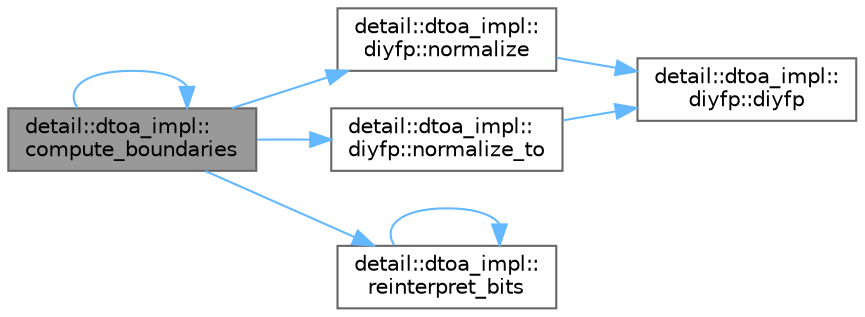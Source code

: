 digraph "detail::dtoa_impl::compute_boundaries"
{
 // LATEX_PDF_SIZE
  bgcolor="transparent";
  edge [fontname=Helvetica,fontsize=10,labelfontname=Helvetica,labelfontsize=10];
  node [fontname=Helvetica,fontsize=10,shape=box,height=0.2,width=0.4];
  rankdir="LR";
  Node1 [id="Node000001",label="detail::dtoa_impl::\lcompute_boundaries",height=0.2,width=0.4,color="gray40", fillcolor="grey60", style="filled", fontcolor="black",tooltip=" "];
  Node1 -> Node1 [id="edge8_Node000001_Node000001",color="steelblue1",style="solid",tooltip=" "];
  Node1 -> Node2 [id="edge9_Node000001_Node000002",color="steelblue1",style="solid",tooltip=" "];
  Node2 [id="Node000002",label="detail::dtoa_impl::\ldiyfp::normalize",height=0.2,width=0.4,color="grey40", fillcolor="white", style="filled",URL="$structdetail_1_1dtoa__impl_1_1diyfp.html#a5bad735c2cb50b194938a8a89b82f6ed",tooltip="normalize x such that the significand is >= 2^(q-1)"];
  Node2 -> Node3 [id="edge10_Node000002_Node000003",color="steelblue1",style="solid",tooltip=" "];
  Node3 [id="Node000003",label="detail::dtoa_impl::\ldiyfp::diyfp",height=0.2,width=0.4,color="grey40", fillcolor="white", style="filled",URL="$structdetail_1_1dtoa__impl_1_1diyfp.html#a7c8377d2b931fcb3088d54c41b99c53b",tooltip=" "];
  Node1 -> Node4 [id="edge11_Node000001_Node000004",color="steelblue1",style="solid",tooltip=" "];
  Node4 [id="Node000004",label="detail::dtoa_impl::\ldiyfp::normalize_to",height=0.2,width=0.4,color="grey40", fillcolor="white", style="filled",URL="$structdetail_1_1dtoa__impl_1_1diyfp.html#a5a9ce83c6c1663c9aaac7ffd9009b971",tooltip="normalize x such that the result has the exponent E"];
  Node4 -> Node3 [id="edge12_Node000004_Node000003",color="steelblue1",style="solid",tooltip=" "];
  Node1 -> Node5 [id="edge13_Node000001_Node000005",color="steelblue1",style="solid",tooltip=" "];
  Node5 [id="Node000005",label="detail::dtoa_impl::\lreinterpret_bits",height=0.2,width=0.4,color="grey40", fillcolor="white", style="filled",URL="$namespacedetail_1_1dtoa__impl.html#a3c879bf97b806cacbcbb2da07a5ff5c8",tooltip=" "];
  Node5 -> Node5 [id="edge14_Node000005_Node000005",color="steelblue1",style="solid",tooltip=" "];
}
